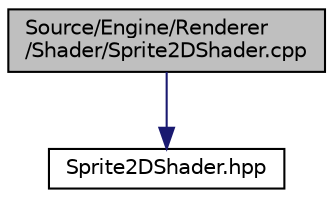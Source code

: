 digraph "Source/Engine/Renderer/Shader/Sprite2DShader.cpp"
{
  edge [fontname="Helvetica",fontsize="10",labelfontname="Helvetica",labelfontsize="10"];
  node [fontname="Helvetica",fontsize="10",shape=record];
  Node0 [label="Source/Engine/Renderer\l/Shader/Sprite2DShader.cpp",height=0.2,width=0.4,color="black", fillcolor="grey75", style="filled", fontcolor="black"];
  Node0 -> Node1 [color="midnightblue",fontsize="10",style="solid",fontname="Helvetica"];
  Node1 [label="Sprite2DShader.hpp",height=0.2,width=0.4,color="black", fillcolor="white", style="filled",URL="$Sprite2DShader_8hpp.html"];
}
